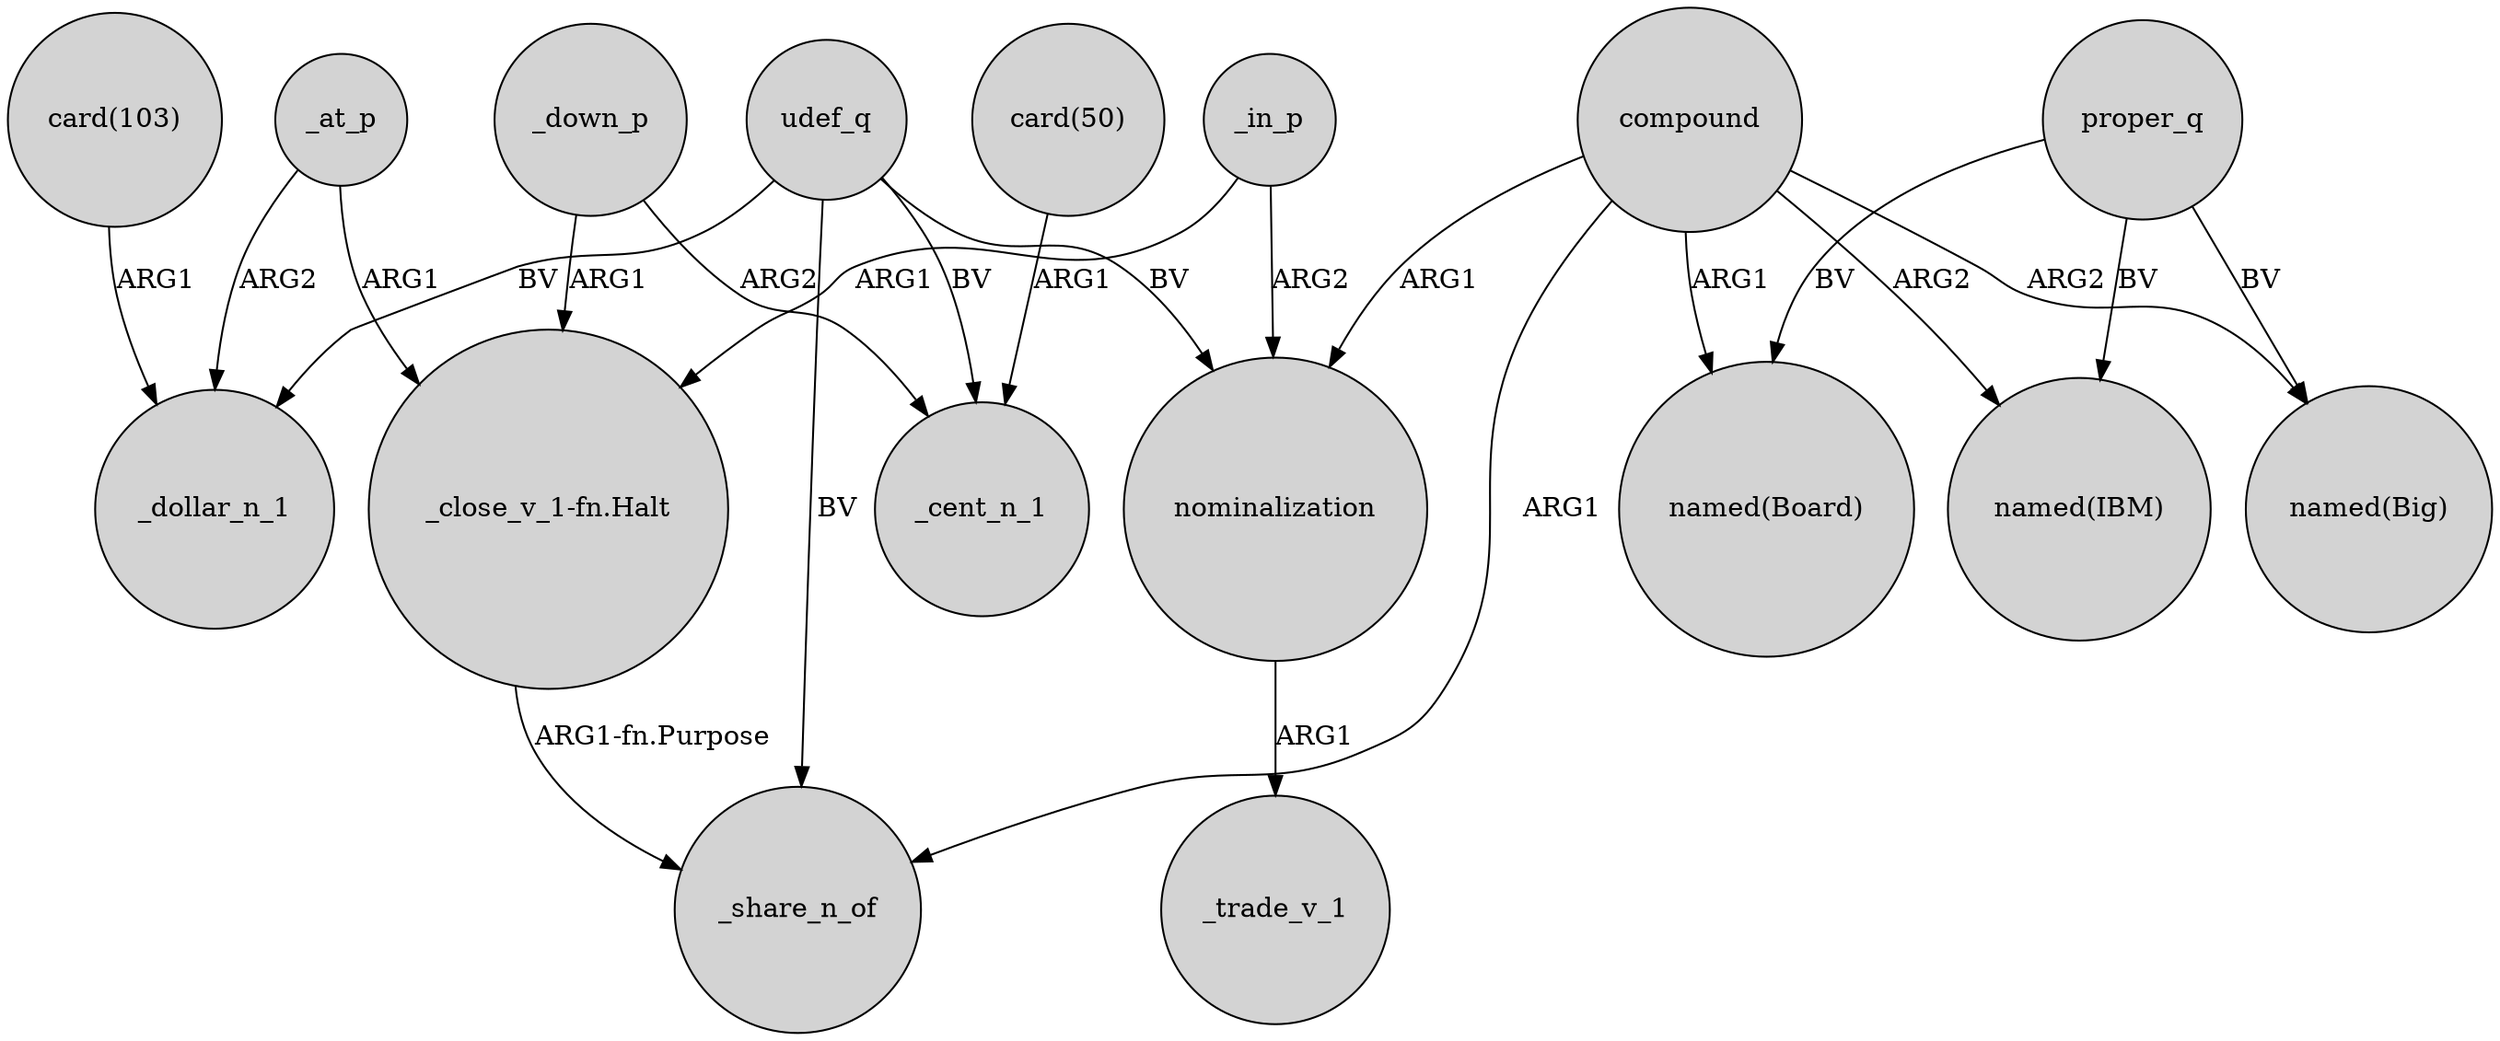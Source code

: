 digraph {
	node [shape=circle style=filled]
	"card(103)" -> _dollar_n_1 [label=ARG1]
	_in_p -> "_close_v_1-fn.Halt" [label=ARG1]
	_down_p -> "_close_v_1-fn.Halt" [label=ARG1]
	compound -> _share_n_of [label=ARG1]
	_down_p -> _cent_n_1 [label=ARG2]
	compound -> "named(Big)" [label=ARG2]
	udef_q -> nominalization [label=BV]
	proper_q -> "named(IBM)" [label=BV]
	udef_q -> _cent_n_1 [label=BV]
	compound -> nominalization [label=ARG1]
	_at_p -> _dollar_n_1 [label=ARG2]
	udef_q -> _share_n_of [label=BV]
	_at_p -> "_close_v_1-fn.Halt" [label=ARG1]
	udef_q -> _dollar_n_1 [label=BV]
	"card(50)" -> _cent_n_1 [label=ARG1]
	proper_q -> "named(Big)" [label=BV]
	proper_q -> "named(Board)" [label=BV]
	compound -> "named(Board)" [label=ARG1]
	compound -> "named(IBM)" [label=ARG2]
	_in_p -> nominalization [label=ARG2]
	"_close_v_1-fn.Halt" -> _share_n_of [label="ARG1-fn.Purpose"]
	nominalization -> _trade_v_1 [label=ARG1]
}
